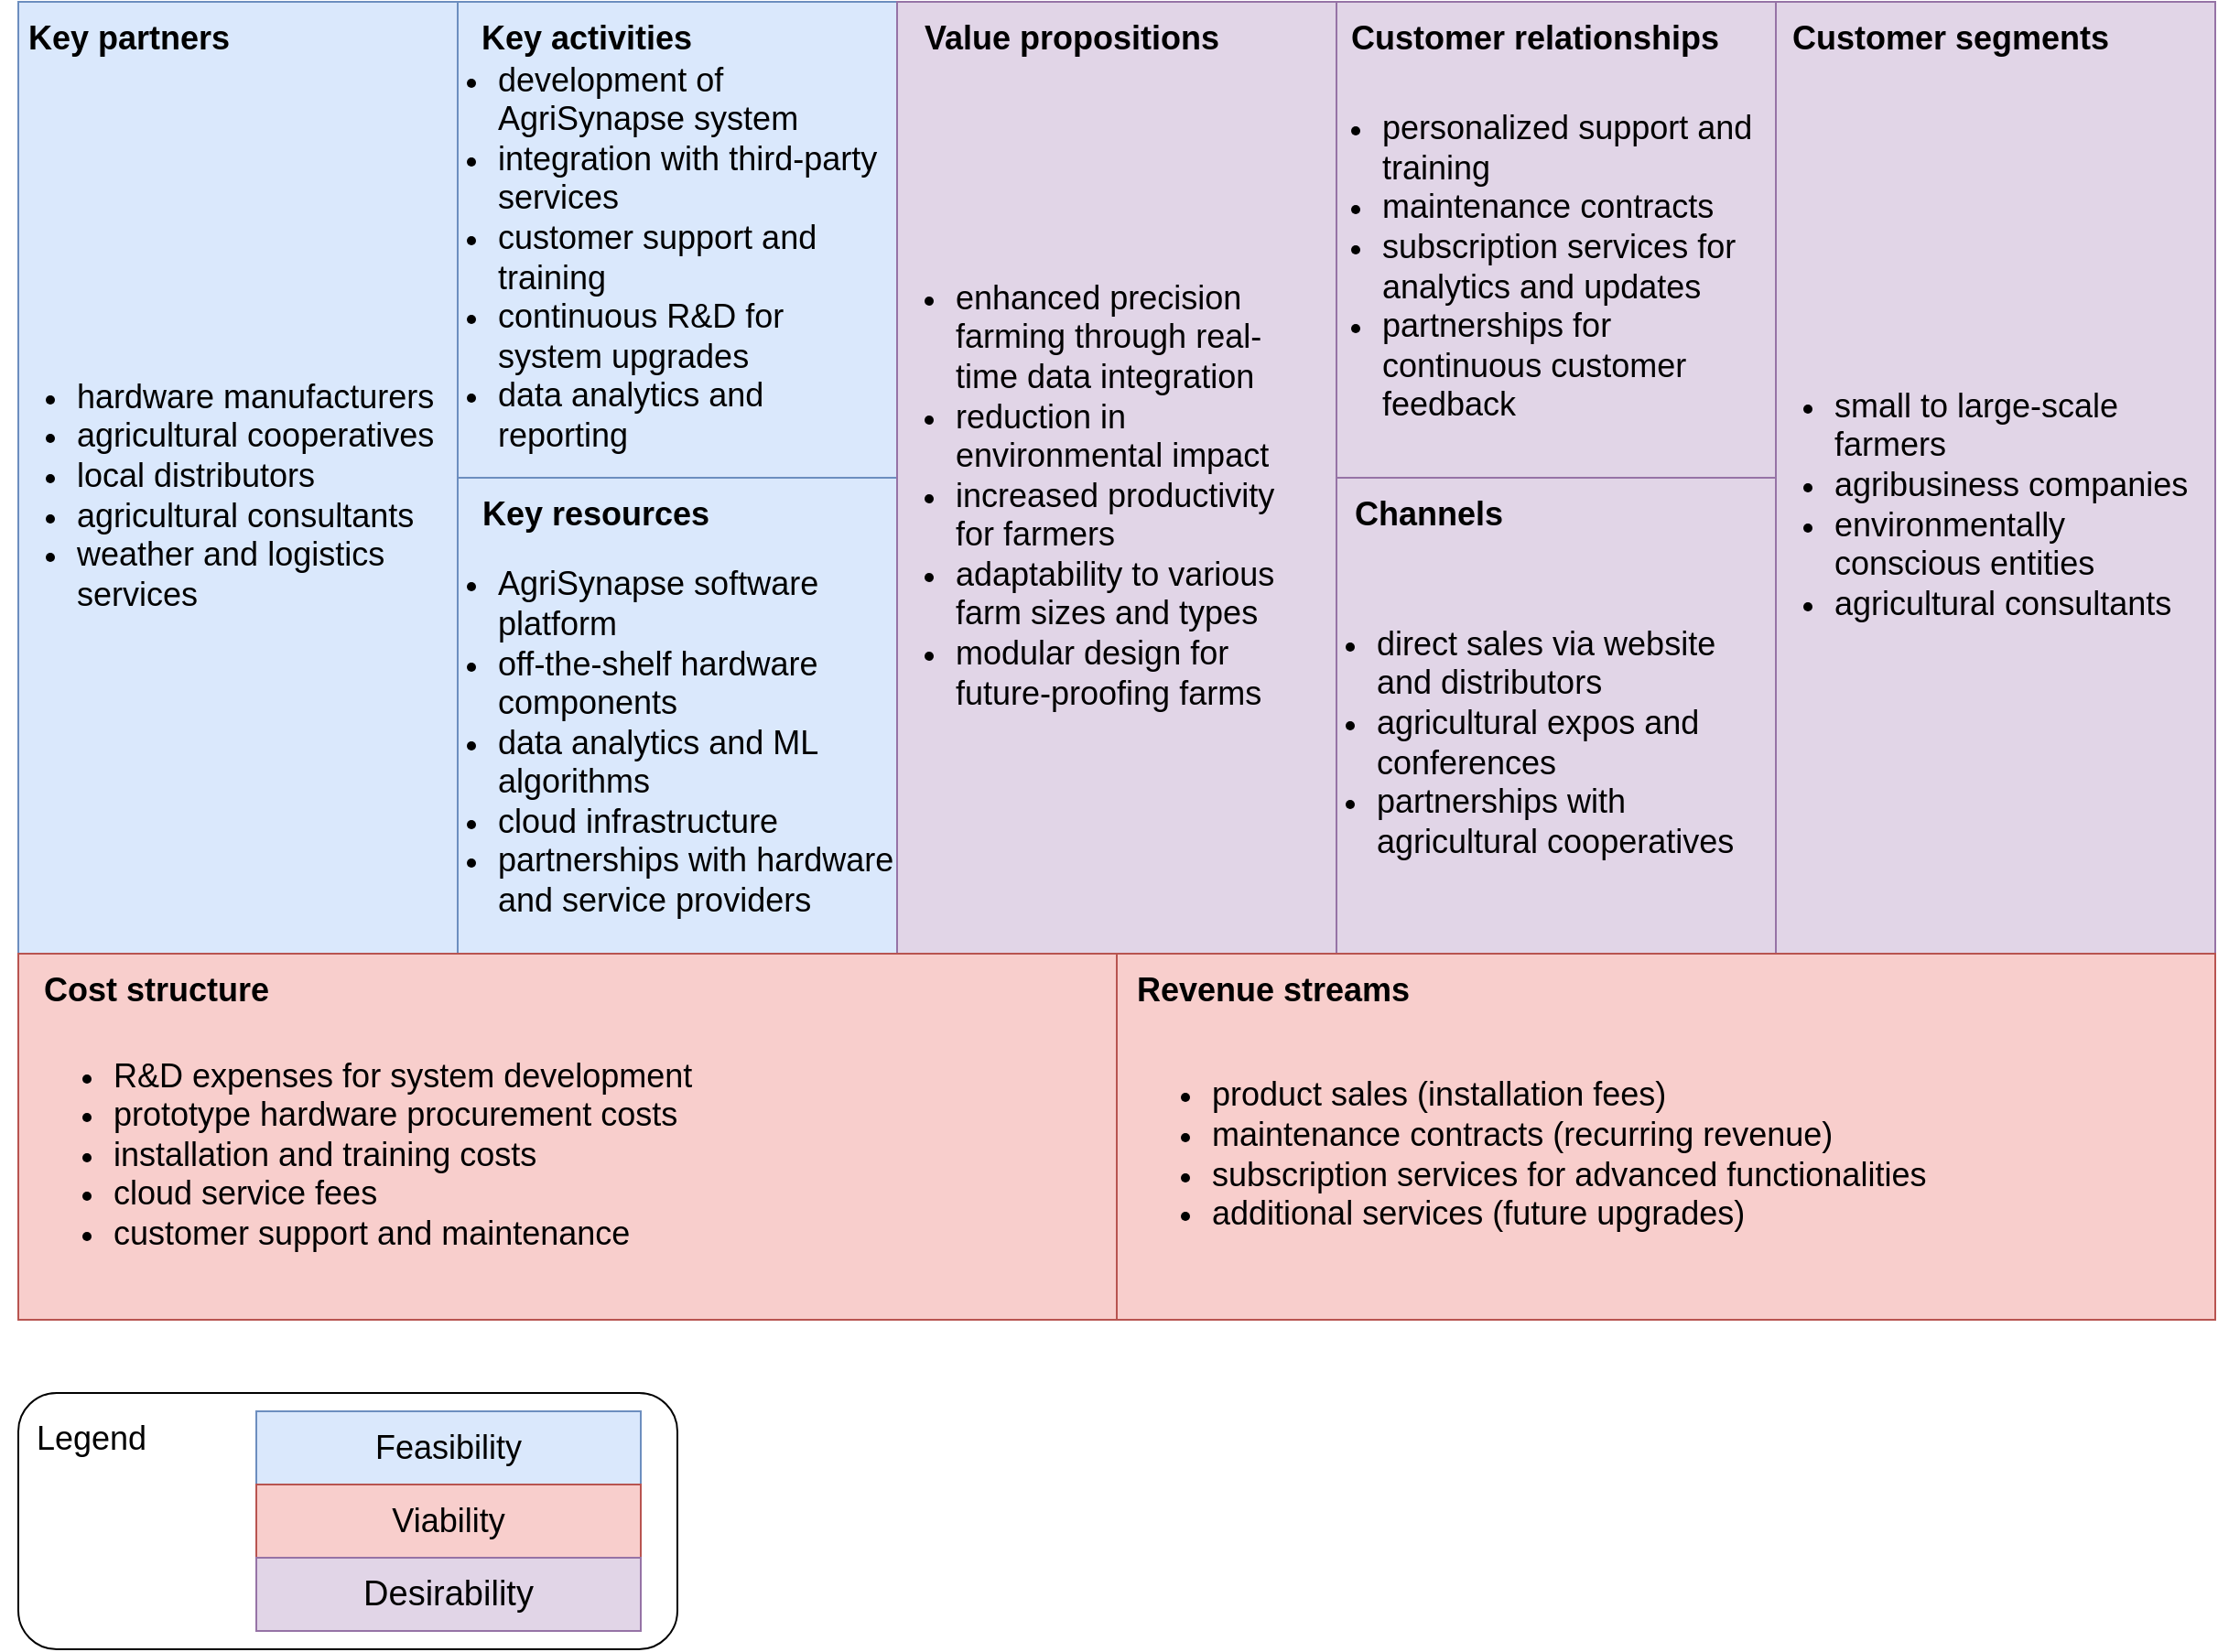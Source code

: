<mxfile version="24.7.15">
  <diagram id="-1CgWh2PYSuFyLbN58qC" name="Page-1">
    <mxGraphModel dx="1750" dy="870" grid="1" gridSize="10" guides="1" tooltips="1" connect="1" arrows="1" fold="1" page="1" pageScale="1" pageWidth="850" pageHeight="1100" math="0" shadow="0">
      <root>
        <mxCell id="0" />
        <mxCell id="1" parent="0" />
        <mxCell id="32" value="" style="rounded=0;whiteSpace=wrap;html=1;fontSize=14;fillColor=#dae8fc;strokeColor=#6c8ebf;" parent="1" vertex="1">
          <mxGeometry x="160" y="120" width="240" height="520" as="geometry" />
        </mxCell>
        <mxCell id="48" value="Key partners" style="text;strokeColor=none;fillColor=none;html=1;fontSize=18;fontStyle=1;verticalAlign=middle;align=center;" parent="1" vertex="1">
          <mxGeometry x="170" y="120" width="100" height="40" as="geometry" />
        </mxCell>
        <mxCell id="49" value="" style="rounded=0;whiteSpace=wrap;html=1;fontSize=14;fillColor=#dae8fc;strokeColor=#6c8ebf;" parent="1" vertex="1">
          <mxGeometry x="400" y="120" width="240" height="260" as="geometry" />
        </mxCell>
        <mxCell id="50" value="" style="rounded=0;whiteSpace=wrap;html=1;fontSize=14;fillColor=#dae8fc;strokeColor=#6c8ebf;" parent="1" vertex="1">
          <mxGeometry x="400" y="380" width="240" height="260" as="geometry" />
        </mxCell>
        <mxCell id="51" value="" style="rounded=0;whiteSpace=wrap;html=1;fontSize=14;fillColor=#e1d5e7;strokeColor=#9673a6;" parent="1" vertex="1">
          <mxGeometry x="640" y="120" width="240" height="520" as="geometry" />
        </mxCell>
        <mxCell id="52" value="" style="rounded=0;whiteSpace=wrap;html=1;fontSize=14;fillColor=#e1d5e7;strokeColor=#9673a6;" parent="1" vertex="1">
          <mxGeometry x="880" y="120" width="240" height="260" as="geometry" />
        </mxCell>
        <mxCell id="53" value="" style="rounded=0;whiteSpace=wrap;html=1;fontSize=14;fillColor=#e1d5e7;strokeColor=#9673a6;" parent="1" vertex="1">
          <mxGeometry x="880" y="380" width="240" height="260" as="geometry" />
        </mxCell>
        <mxCell id="54" value="" style="rounded=0;whiteSpace=wrap;html=1;fontSize=14;fillColor=#e1d5e7;strokeColor=#9673a6;" parent="1" vertex="1">
          <mxGeometry x="1120" y="120" width="240" height="520" as="geometry" />
        </mxCell>
        <mxCell id="56" value="" style="rounded=0;whiteSpace=wrap;html=1;fontSize=14;fillColor=#f8cecc;strokeColor=#b85450;" parent="1" vertex="1">
          <mxGeometry x="160" y="640" width="600" height="200" as="geometry" />
        </mxCell>
        <mxCell id="57" value="" style="rounded=0;whiteSpace=wrap;html=1;fontSize=14;fillColor=#f8cecc;strokeColor=#b85450;" parent="1" vertex="1">
          <mxGeometry x="760" y="640" width="600" height="200" as="geometry" />
        </mxCell>
        <mxCell id="58" value="Cost structure" style="text;strokeColor=none;fillColor=none;html=1;fontSize=18;fontStyle=1;verticalAlign=middle;align=center;" parent="1" vertex="1">
          <mxGeometry x="170" y="640" width="130" height="40" as="geometry" />
        </mxCell>
        <mxCell id="59" value="Key activities" style="text;strokeColor=none;fillColor=none;html=1;fontSize=18;fontStyle=1;verticalAlign=middle;align=center;" parent="1" vertex="1">
          <mxGeometry x="420" y="120" width="100" height="40" as="geometry" />
        </mxCell>
        <mxCell id="60" value="Key resources" style="text;strokeColor=none;fillColor=none;html=1;fontSize=18;fontStyle=1;verticalAlign=middle;align=center;" parent="1" vertex="1">
          <mxGeometry x="425" y="380" width="100" height="40" as="geometry" />
        </mxCell>
        <mxCell id="61" value="Value propositions" style="text;strokeColor=none;fillColor=none;html=1;fontSize=18;fontStyle=1;verticalAlign=middle;align=center;" parent="1" vertex="1">
          <mxGeometry x="670" y="120" width="130" height="40" as="geometry" />
        </mxCell>
        <mxCell id="62" value="Customer segments" style="text;strokeColor=none;fillColor=none;html=1;fontSize=18;fontStyle=1;verticalAlign=middle;align=center;" parent="1" vertex="1">
          <mxGeometry x="1150" y="120" width="130" height="40" as="geometry" />
        </mxCell>
        <mxCell id="63" value="Customer relationships" style="text;strokeColor=none;fillColor=none;html=1;fontSize=18;fontStyle=1;verticalAlign=middle;align=center;" parent="1" vertex="1">
          <mxGeometry x="907.5" y="120" width="160" height="40" as="geometry" />
        </mxCell>
        <mxCell id="64" value="Channels" style="text;strokeColor=none;fillColor=none;html=1;fontSize=18;fontStyle=1;verticalAlign=middle;align=center;" parent="1" vertex="1">
          <mxGeometry x="880" y="380" width="100" height="40" as="geometry" />
        </mxCell>
        <mxCell id="65" value="Revenue streams" style="text;strokeColor=none;fillColor=none;html=1;fontSize=18;fontStyle=1;verticalAlign=middle;align=center;" parent="1" vertex="1">
          <mxGeometry x="770" y="640" width="150" height="40" as="geometry" />
        </mxCell>
        <mxCell id="66" value="&lt;ul style=&quot;font-size: 18px;&quot;&gt;&lt;li style=&quot;font-size: 18px;&quot;&gt;hardware manufacturers&lt;/li&gt;&lt;li style=&quot;font-size: 18px;&quot;&gt;agricultural cooperatives&lt;/li&gt;&lt;li style=&quot;font-size: 18px;&quot;&gt;local distributors&lt;/li&gt;&lt;li style=&quot;font-size: 18px;&quot;&gt;agricultural consultants&lt;/li&gt;&lt;li style=&quot;font-size: 18px;&quot;&gt;weather and logistics services&amp;nbsp;&lt;/li&gt;&lt;/ul&gt;" style="text;html=1;strokeColor=none;fillColor=none;align=left;verticalAlign=middle;whiteSpace=wrap;rounded=0;fontSize=18;" parent="1" vertex="1">
          <mxGeometry x="150" y="200" width="240" height="380" as="geometry" />
        </mxCell>
        <mxCell id="67" value="&lt;ul style=&quot;font-size: 18px;&quot;&gt;&lt;li style=&quot;font-size: 18px;&quot;&gt;enhanced precision farming through real-time data integration&lt;/li&gt;&lt;li style=&quot;font-size: 18px;&quot;&gt;reduction in environmental impact&lt;/li&gt;&lt;li style=&quot;font-size: 18px;&quot;&gt;increased productivity for farmers&lt;/li&gt;&lt;li style=&quot;font-size: 18px;&quot;&gt;adaptability to various farm sizes and types&lt;/li&gt;&lt;li style=&quot;font-size: 18px;&quot;&gt;modular design for future-proofing farms&lt;/li&gt;&lt;/ul&gt;" style="text;html=1;strokeColor=none;fillColor=none;align=left;verticalAlign=middle;whiteSpace=wrap;rounded=0;fontSize=18;" parent="1" vertex="1">
          <mxGeometry x="630" y="160" width="240" height="460" as="geometry" />
        </mxCell>
        <mxCell id="68" value="&lt;ul style=&quot;font-size: 18px;&quot;&gt;&lt;li style=&quot;font-size: 18px;&quot;&gt;&lt;font style=&quot;font-size: 18px;&quot;&gt;small to large-scale farmers&lt;/font&gt;&lt;/li&gt;&lt;li style=&quot;font-size: 18px;&quot;&gt;&lt;font style=&quot;font-size: 18px;&quot;&gt;agribusiness companies&lt;/font&gt;&lt;/li&gt;&lt;li style=&quot;font-size: 18px;&quot;&gt;&lt;font style=&quot;font-size: 18px;&quot;&gt;environmentally conscious entities&lt;/font&gt;&lt;/li&gt;&lt;li style=&quot;font-size: 18px;&quot;&gt;&lt;font style=&quot;font-size: 18px;&quot;&gt;agricultural consultants&lt;/font&gt;&lt;/li&gt;&lt;/ul&gt;" style="text;html=1;strokeColor=none;fillColor=none;align=left;verticalAlign=middle;whiteSpace=wrap;rounded=0;fontSize=18;" parent="1" vertex="1">
          <mxGeometry x="1110" y="170" width="240" height="450" as="geometry" />
        </mxCell>
        <mxCell id="70" value="&lt;ul style=&quot;font-size: 18px;&quot;&gt;&lt;li style=&quot;font-size: 18px;&quot;&gt;product sales (installation fees)&lt;/li&gt;&lt;li style=&quot;font-size: 18px;&quot;&gt;maintenance contracts (recurring revenue)&lt;/li&gt;&lt;li style=&quot;font-size: 18px;&quot;&gt;subscription services for advanced functionalities&lt;/li&gt;&lt;li style=&quot;font-size: 18px;&quot;&gt;additional services (future upgrades)&lt;/li&gt;&lt;/ul&gt;" style="text;html=1;strokeColor=none;fillColor=none;align=left;verticalAlign=middle;whiteSpace=wrap;rounded=0;fontSize=18;" parent="1" vertex="1">
          <mxGeometry x="770" y="670" width="572.5" height="160" as="geometry" />
        </mxCell>
        <mxCell id="71" value="&lt;ul style=&quot;font-size: 18px;&quot;&gt;&lt;li style=&quot;font-size: 18px;&quot;&gt;&lt;span style=&quot;background-color: initial; font-size: 18px;&quot;&gt;development of AgriSynapse system&lt;/span&gt;&lt;/li&gt;&lt;li style=&quot;font-size: 18px;&quot;&gt;&lt;span style=&quot;background-color: initial; font-size: 18px;&quot;&gt;integration with third-party services&lt;/span&gt;&lt;/li&gt;&lt;li style=&quot;font-size: 18px;&quot;&gt;&lt;span style=&quot;background-color: initial; font-size: 18px;&quot;&gt;customer support and training&lt;/span&gt;&lt;/li&gt;&lt;li style=&quot;font-size: 18px;&quot;&gt;&lt;span style=&quot;background-color: initial; font-size: 18px;&quot;&gt;continuous R&amp;amp;D for system upgrades&lt;/span&gt;&lt;/li&gt;&lt;li style=&quot;font-size: 18px;&quot;&gt;&lt;span style=&quot;background-color: initial; font-size: 18px;&quot;&gt;data analytics and reporting&lt;/span&gt;&lt;/li&gt;&lt;/ul&gt;" style="text;html=1;strokeColor=none;fillColor=none;align=left;verticalAlign=middle;whiteSpace=wrap;rounded=0;fontSize=18;" parent="1" vertex="1">
          <mxGeometry x="380" y="150" width="260" height="220" as="geometry" />
        </mxCell>
        <mxCell id="72" value="&lt;ul style=&quot;font-size: 18px;&quot;&gt;&lt;li style=&quot;font-size: 18px;&quot;&gt;personalized support and training&lt;/li&gt;&lt;li style=&quot;font-size: 18px;&quot;&gt;maintenance contracts&lt;/li&gt;&lt;li style=&quot;font-size: 18px;&quot;&gt;subscription services for analytics and updates&lt;/li&gt;&lt;li style=&quot;font-size: 18px;&quot;&gt;partnerships for continuous customer feedback&lt;/li&gt;&lt;/ul&gt;" style="text;html=1;strokeColor=none;fillColor=none;align=left;verticalAlign=middle;whiteSpace=wrap;rounded=0;fontSize=18;" parent="1" vertex="1">
          <mxGeometry x="862.5" y="160" width="250" height="210" as="geometry" />
        </mxCell>
        <mxCell id="73" value="&lt;ul style=&quot;font-size: 18px;&quot;&gt;&lt;li style=&quot;font-size: 18px;&quot;&gt;direct sales via website and distributors&lt;/li&gt;&lt;li style=&quot;font-size: 18px;&quot;&gt;agricultural expos and conferences&lt;/li&gt;&lt;li style=&quot;font-size: 18px;&quot;&gt;partnerships with agricultural cooperatives&lt;/li&gt;&lt;/ul&gt;" style="text;html=1;strokeColor=none;fillColor=none;align=left;verticalAlign=middle;whiteSpace=wrap;rounded=0;fontSize=18;" parent="1" vertex="1">
          <mxGeometry x="860" y="420" width="252.5" height="210" as="geometry" />
        </mxCell>
        <mxCell id="74" value="&lt;ul style=&quot;font-size: 18px;&quot;&gt;&lt;li style=&quot;font-size: 18px;&quot;&gt;R&amp;amp;D expenses for system development&lt;/li&gt;&lt;li style=&quot;font-size: 18px;&quot;&gt;prototype hardware procurement costs&lt;/li&gt;&lt;li style=&quot;font-size: 18px;&quot;&gt;installation and training costs&lt;/li&gt;&lt;li style=&quot;font-size: 18px;&quot;&gt;cloud service fees&lt;/li&gt;&lt;li style=&quot;font-size: 18px;&quot;&gt;customer support and maintenance&lt;/li&gt;&lt;/ul&gt;" style="text;html=1;strokeColor=none;fillColor=none;align=left;verticalAlign=middle;whiteSpace=wrap;rounded=0;fontSize=18;" parent="1" vertex="1">
          <mxGeometry x="170" y="670" width="570" height="160" as="geometry" />
        </mxCell>
        <mxCell id="75" value="&lt;ul style=&quot;font-size: 18px;&quot;&gt;&lt;li style=&quot;font-size: 18px;&quot;&gt;AgriSynapse software platform&lt;/li&gt;&lt;li style=&quot;font-size: 18px;&quot;&gt;off-the-shelf hardware components&lt;/li&gt;&lt;li style=&quot;font-size: 18px;&quot;&gt;data analytics and ML algorithms&lt;/li&gt;&lt;li style=&quot;font-size: 18px;&quot;&gt;cloud infrastructure&lt;/li&gt;&lt;li style=&quot;font-size: 18px;&quot;&gt;partnerships with hardware and service providers&lt;/li&gt;&lt;/ul&gt;" style="text;html=1;strokeColor=none;fillColor=none;align=left;verticalAlign=middle;whiteSpace=wrap;rounded=0;fontSize=18;" parent="1" vertex="1">
          <mxGeometry x="380" y="440" width="260" height="170" as="geometry" />
        </mxCell>
        <mxCell id="76" value="" style="rounded=1;whiteSpace=wrap;html=1;" parent="1" vertex="1">
          <mxGeometry x="160" y="880" width="360" height="140" as="geometry" />
        </mxCell>
        <mxCell id="77" value="&lt;font style=&quot;font-size: 18px;&quot;&gt;Legend&lt;/font&gt;" style="text;html=1;strokeColor=none;fillColor=none;align=center;verticalAlign=middle;whiteSpace=wrap;rounded=0;" parent="1" vertex="1">
          <mxGeometry x="170" y="890" width="60" height="30" as="geometry" />
        </mxCell>
        <mxCell id="78" value="&lt;font style=&quot;font-size: 18px;&quot;&gt;Feasibility&lt;/font&gt;" style="rounded=0;whiteSpace=wrap;html=1;fontSize=14;fillColor=#dae8fc;strokeColor=#6c8ebf;" parent="1" vertex="1">
          <mxGeometry x="290" y="890" width="210" height="40" as="geometry" />
        </mxCell>
        <mxCell id="79" value="&lt;font style=&quot;font-size: 18px;&quot;&gt;Viability&lt;/font&gt;" style="rounded=0;whiteSpace=wrap;html=1;fontSize=14;fillColor=#f8cecc;strokeColor=#b85450;" parent="1" vertex="1">
          <mxGeometry x="290" y="930" width="210" height="40" as="geometry" />
        </mxCell>
        <mxCell id="80" value="&lt;font style=&quot;font-size: 19px;&quot;&gt;Desirability&lt;/font&gt;" style="rounded=0;whiteSpace=wrap;html=1;fontSize=14;fillColor=#e1d5e7;strokeColor=#9673a6;" parent="1" vertex="1">
          <mxGeometry x="290" y="970" width="210" height="40" as="geometry" />
        </mxCell>
      </root>
    </mxGraphModel>
  </diagram>
</mxfile>
